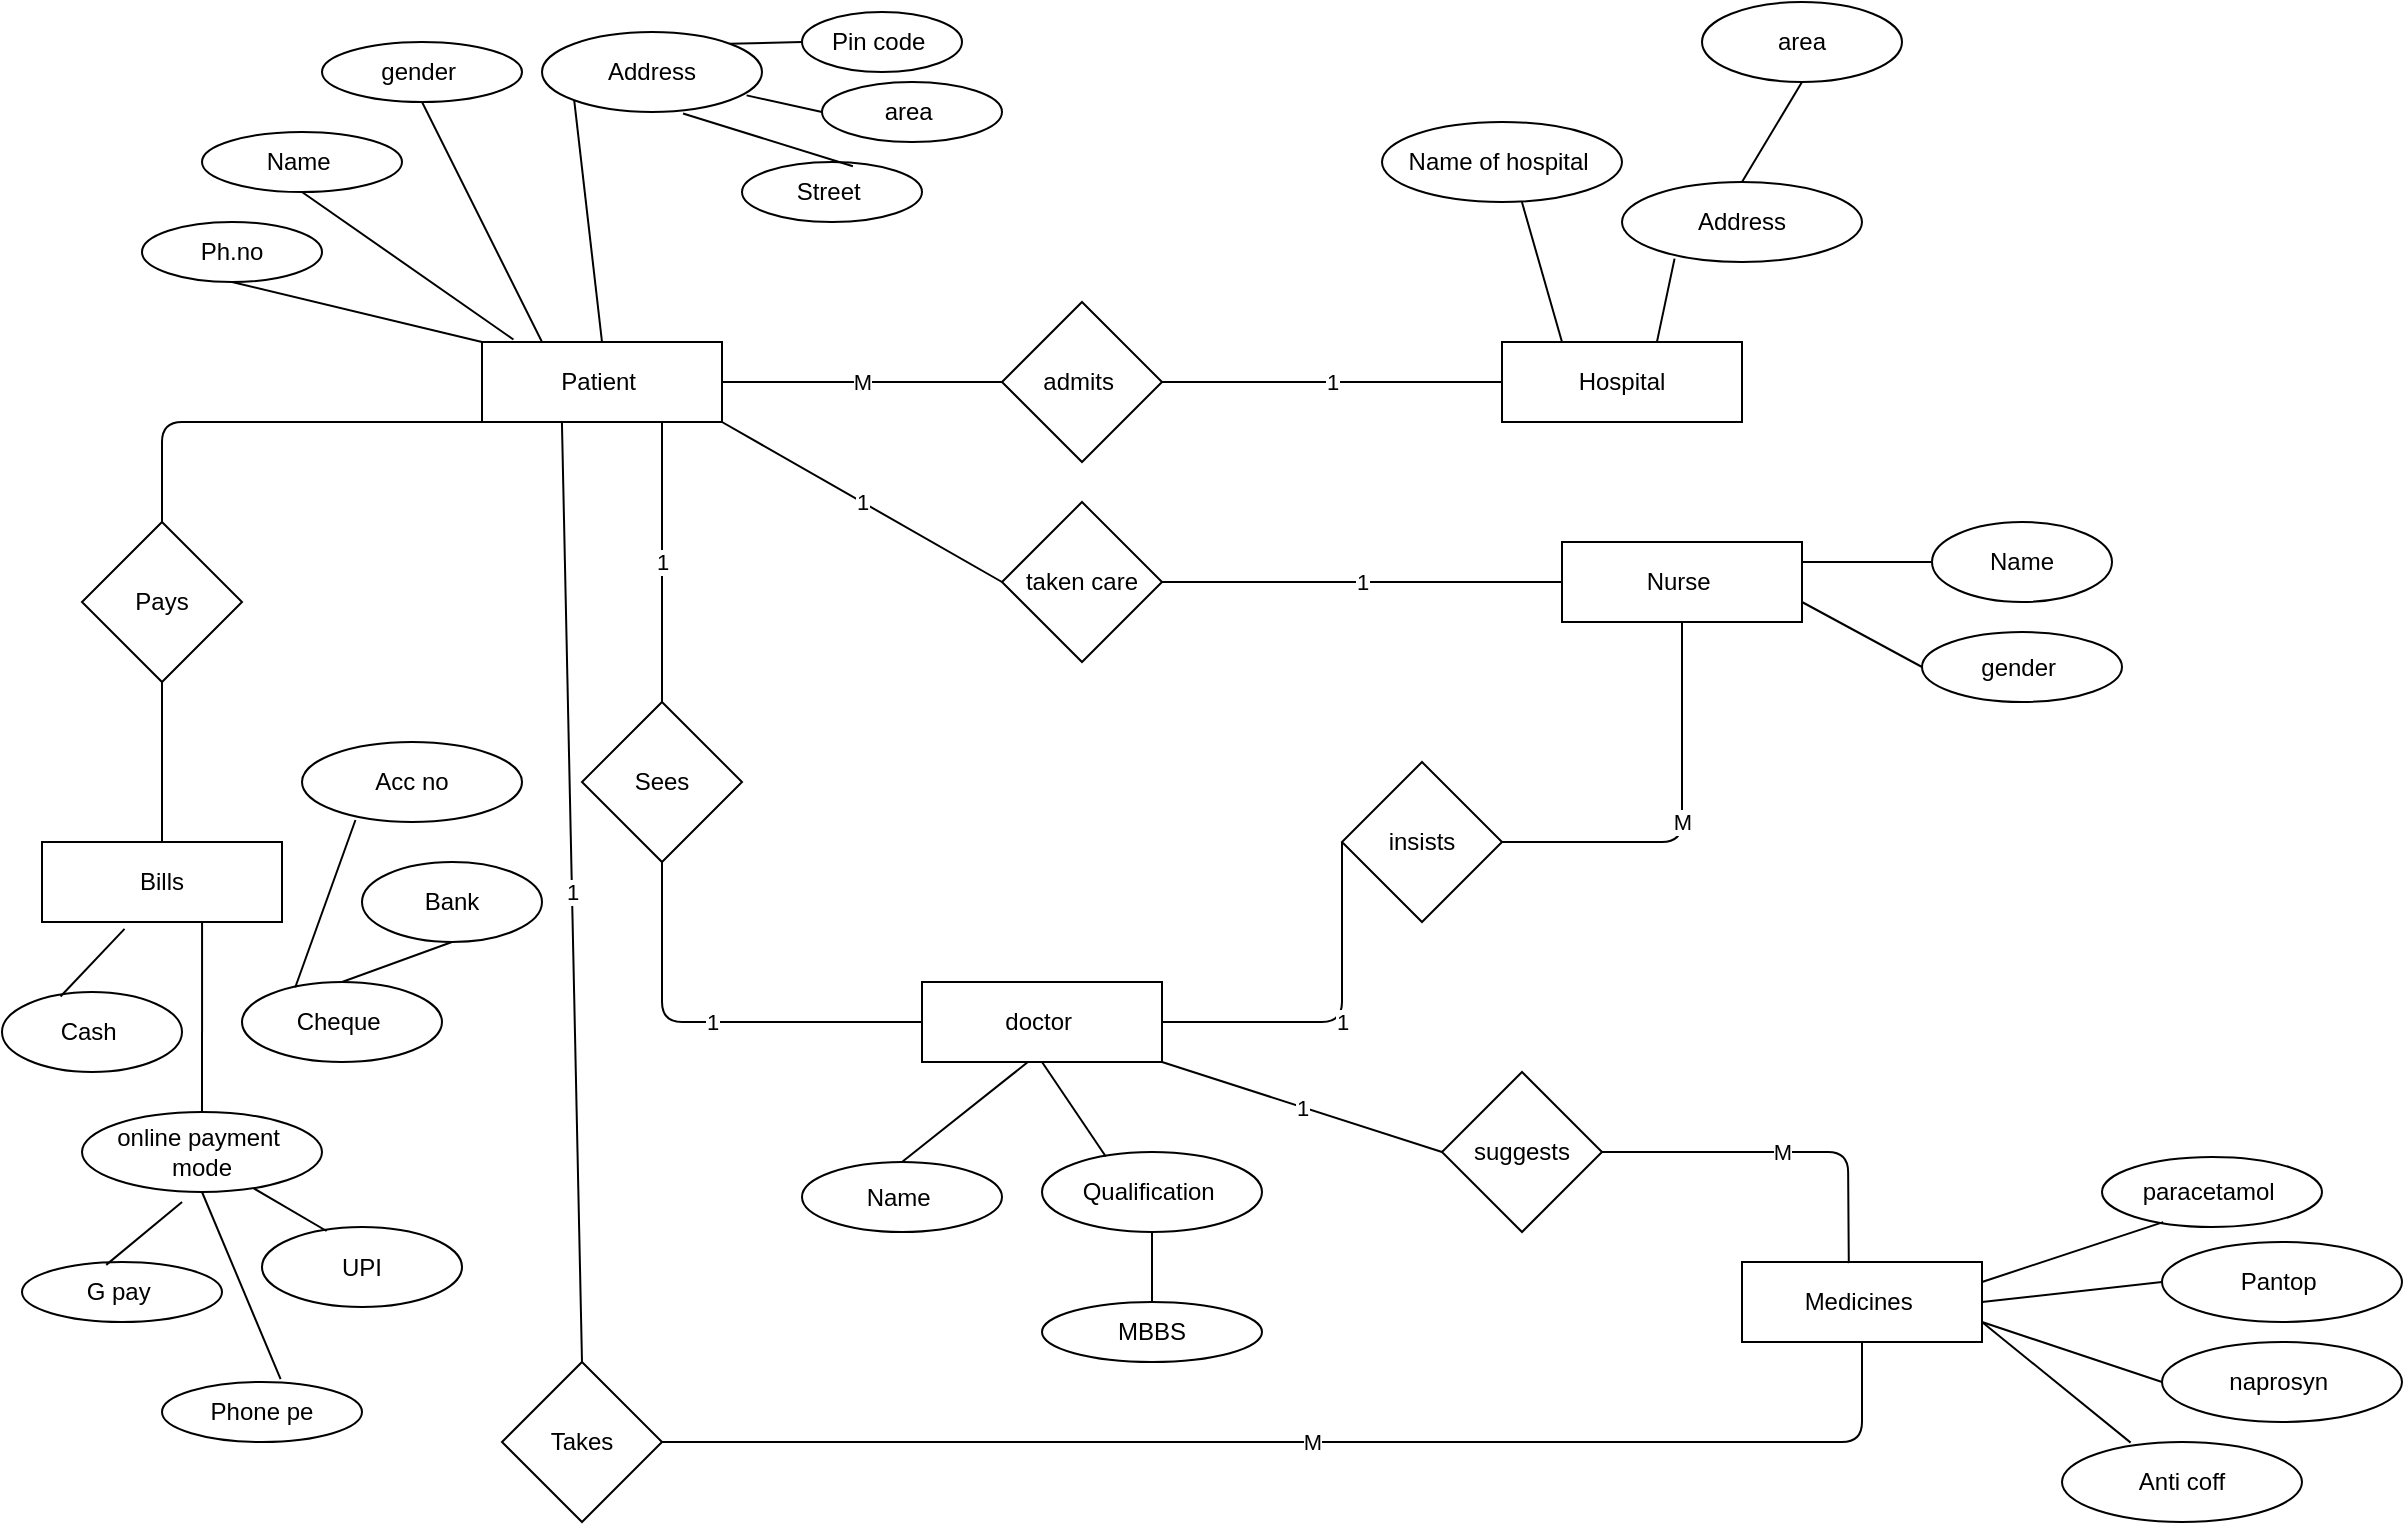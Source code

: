 <mxfile version="14.9.5" type="github"><diagram id="0fxuml4Tpd1Qa8vYL9Xj" name="Page-1"><mxGraphModel dx="1209" dy="662" grid="1" gridSize="10" guides="1" tooltips="1" connect="1" arrows="1" fold="1" page="1" pageScale="1" pageWidth="827" pageHeight="1169" math="0" shadow="0"><root><mxCell id="0"/><mxCell id="1" parent="0"/><mxCell id="Ho2adMucD-iqSMCuBfXI-12" value="Patient&amp;nbsp;" style="rounded=0;whiteSpace=wrap;html=1;" vertex="1" parent="1"><mxGeometry x="240" y="180" width="120" height="40" as="geometry"/></mxCell><mxCell id="Ho2adMucD-iqSMCuBfXI-13" value="admits&amp;nbsp;" style="rhombus;whiteSpace=wrap;html=1;" vertex="1" parent="1"><mxGeometry x="500" y="160" width="80" height="80" as="geometry"/></mxCell><mxCell id="Ho2adMucD-iqSMCuBfXI-14" value="Hospital" style="rounded=0;whiteSpace=wrap;html=1;" vertex="1" parent="1"><mxGeometry x="750" y="180" width="120" height="40" as="geometry"/></mxCell><mxCell id="Ho2adMucD-iqSMCuBfXI-15" value="Name&amp;nbsp;" style="ellipse;whiteSpace=wrap;html=1;" vertex="1" parent="1"><mxGeometry x="100" y="75" width="100" height="30" as="geometry"/></mxCell><mxCell id="Ho2adMucD-iqSMCuBfXI-16" value="Ph.no" style="ellipse;whiteSpace=wrap;html=1;" vertex="1" parent="1"><mxGeometry x="70" y="120" width="90" height="30" as="geometry"/></mxCell><mxCell id="Ho2adMucD-iqSMCuBfXI-17" value="gender&amp;nbsp;" style="ellipse;whiteSpace=wrap;html=1;" vertex="1" parent="1"><mxGeometry x="160" y="30" width="100" height="30" as="geometry"/></mxCell><mxCell id="Ho2adMucD-iqSMCuBfXI-18" value="Address" style="ellipse;whiteSpace=wrap;html=1;" vertex="1" parent="1"><mxGeometry x="270" y="25" width="110" height="40" as="geometry"/></mxCell><mxCell id="Ho2adMucD-iqSMCuBfXI-19" value="area&amp;nbsp;" style="ellipse;whiteSpace=wrap;html=1;" vertex="1" parent="1"><mxGeometry x="410" y="50" width="90" height="30" as="geometry"/></mxCell><mxCell id="Ho2adMucD-iqSMCuBfXI-20" value="Pin code&amp;nbsp;" style="ellipse;whiteSpace=wrap;html=1;" vertex="1" parent="1"><mxGeometry x="400" y="15" width="80" height="30" as="geometry"/></mxCell><mxCell id="Ho2adMucD-iqSMCuBfXI-21" value="" style="endArrow=none;html=1;entryX=0.5;entryY=1;entryDx=0;entryDy=0;exitX=0;exitY=0;exitDx=0;exitDy=0;" edge="1" parent="1" source="Ho2adMucD-iqSMCuBfXI-12" target="Ho2adMucD-iqSMCuBfXI-16"><mxGeometry width="50" height="50" relative="1" as="geometry"><mxPoint x="300" y="400" as="sourcePoint"/><mxPoint x="350" y="350" as="targetPoint"/></mxGeometry></mxCell><mxCell id="Ho2adMucD-iqSMCuBfXI-23" value="" style="endArrow=none;html=1;entryX=0.5;entryY=1;entryDx=0;entryDy=0;exitX=0.131;exitY=-0.031;exitDx=0;exitDy=0;exitPerimeter=0;" edge="1" parent="1" source="Ho2adMucD-iqSMCuBfXI-12" target="Ho2adMucD-iqSMCuBfXI-15"><mxGeometry width="50" height="50" relative="1" as="geometry"><mxPoint x="220" y="390" as="sourcePoint"/><mxPoint x="270" y="340" as="targetPoint"/></mxGeometry></mxCell><mxCell id="Ho2adMucD-iqSMCuBfXI-24" value="" style="endArrow=none;html=1;entryX=0.5;entryY=1;entryDx=0;entryDy=0;exitX=0.25;exitY=0;exitDx=0;exitDy=0;" edge="1" parent="1" source="Ho2adMucD-iqSMCuBfXI-12" target="Ho2adMucD-iqSMCuBfXI-17"><mxGeometry width="50" height="50" relative="1" as="geometry"><mxPoint x="280" y="230" as="sourcePoint"/><mxPoint x="320" y="320" as="targetPoint"/></mxGeometry></mxCell><mxCell id="Ho2adMucD-iqSMCuBfXI-25" value="" style="endArrow=none;html=1;entryX=0;entryY=1;entryDx=0;entryDy=0;exitX=0.5;exitY=0;exitDx=0;exitDy=0;" edge="1" parent="1" source="Ho2adMucD-iqSMCuBfXI-12" target="Ho2adMucD-iqSMCuBfXI-18"><mxGeometry width="50" height="50" relative="1" as="geometry"><mxPoint x="310" y="180" as="sourcePoint"/><mxPoint x="300" y="250" as="targetPoint"/></mxGeometry></mxCell><mxCell id="Ho2adMucD-iqSMCuBfXI-26" value="" style="endArrow=none;html=1;entryX=0;entryY=0.5;entryDx=0;entryDy=0;exitX=1;exitY=0;exitDx=0;exitDy=0;" edge="1" parent="1" source="Ho2adMucD-iqSMCuBfXI-18" target="Ho2adMucD-iqSMCuBfXI-20"><mxGeometry width="50" height="50" relative="1" as="geometry"><mxPoint x="170" y="340" as="sourcePoint"/><mxPoint x="220" y="290" as="targetPoint"/></mxGeometry></mxCell><mxCell id="Ho2adMucD-iqSMCuBfXI-27" value="" style="endArrow=none;html=1;entryX=0;entryY=0.5;entryDx=0;entryDy=0;exitX=0.93;exitY=0.792;exitDx=0;exitDy=0;exitPerimeter=0;" edge="1" parent="1" source="Ho2adMucD-iqSMCuBfXI-18" target="Ho2adMucD-iqSMCuBfXI-19"><mxGeometry width="50" height="50" relative="1" as="geometry"><mxPoint x="220" y="350" as="sourcePoint"/><mxPoint x="270" y="300" as="targetPoint"/></mxGeometry></mxCell><mxCell id="Ho2adMucD-iqSMCuBfXI-28" style="edgeStyle=orthogonalEdgeStyle;rounded=0;orthogonalLoop=1;jettySize=auto;html=1;exitX=0.5;exitY=1;exitDx=0;exitDy=0;" edge="1" parent="1" source="Ho2adMucD-iqSMCuBfXI-17" target="Ho2adMucD-iqSMCuBfXI-17"><mxGeometry relative="1" as="geometry"/></mxCell><mxCell id="Ho2adMucD-iqSMCuBfXI-29" value="Street&amp;nbsp;" style="ellipse;whiteSpace=wrap;html=1;" vertex="1" parent="1"><mxGeometry x="370" y="90" width="90" height="30" as="geometry"/></mxCell><mxCell id="Ho2adMucD-iqSMCuBfXI-30" value="" style="endArrow=none;html=1;entryX=0.641;entryY=1.019;entryDx=0;entryDy=0;entryPerimeter=0;exitX=0.616;exitY=0.07;exitDx=0;exitDy=0;exitPerimeter=0;" edge="1" parent="1" source="Ho2adMucD-iqSMCuBfXI-29" target="Ho2adMucD-iqSMCuBfXI-18"><mxGeometry width="50" height="50" relative="1" as="geometry"><mxPoint x="220" y="350" as="sourcePoint"/><mxPoint x="270" y="300" as="targetPoint"/></mxGeometry></mxCell><mxCell id="Ho2adMucD-iqSMCuBfXI-31" value="M" style="endArrow=none;html=1;entryX=0;entryY=0.5;entryDx=0;entryDy=0;exitX=1;exitY=0.5;exitDx=0;exitDy=0;" edge="1" parent="1" source="Ho2adMucD-iqSMCuBfXI-12" target="Ho2adMucD-iqSMCuBfXI-13"><mxGeometry width="50" height="50" relative="1" as="geometry"><mxPoint x="270" y="300" as="sourcePoint"/><mxPoint x="320" y="250" as="targetPoint"/></mxGeometry></mxCell><mxCell id="Ho2adMucD-iqSMCuBfXI-32" value="1" style="endArrow=none;html=1;entryX=0;entryY=0.5;entryDx=0;entryDy=0;exitX=1;exitY=0.5;exitDx=0;exitDy=0;" edge="1" parent="1" source="Ho2adMucD-iqSMCuBfXI-13" target="Ho2adMucD-iqSMCuBfXI-14"><mxGeometry width="50" height="50" relative="1" as="geometry"><mxPoint x="310" y="370" as="sourcePoint"/><mxPoint x="360" y="320" as="targetPoint"/></mxGeometry></mxCell><mxCell id="Ho2adMucD-iqSMCuBfXI-33" value="Name of hospital&amp;nbsp;" style="ellipse;whiteSpace=wrap;html=1;" vertex="1" parent="1"><mxGeometry x="690" y="70" width="120" height="40" as="geometry"/></mxCell><mxCell id="Ho2adMucD-iqSMCuBfXI-34" value="Address" style="ellipse;whiteSpace=wrap;html=1;" vertex="1" parent="1"><mxGeometry x="810" y="100" width="120" height="40" as="geometry"/></mxCell><mxCell id="Ho2adMucD-iqSMCuBfXI-35" value="area" style="ellipse;whiteSpace=wrap;html=1;" vertex="1" parent="1"><mxGeometry x="850" y="10" width="100" height="40" as="geometry"/></mxCell><mxCell id="Ho2adMucD-iqSMCuBfXI-36" value="" style="endArrow=none;html=1;entryX=0.219;entryY=0.958;entryDx=0;entryDy=0;entryPerimeter=0;exitX=0.645;exitY=0.008;exitDx=0;exitDy=0;exitPerimeter=0;" edge="1" parent="1" source="Ho2adMucD-iqSMCuBfXI-14" target="Ho2adMucD-iqSMCuBfXI-34"><mxGeometry width="50" height="50" relative="1" as="geometry"><mxPoint x="240" y="360" as="sourcePoint"/><mxPoint x="290" y="310" as="targetPoint"/></mxGeometry></mxCell><mxCell id="Ho2adMucD-iqSMCuBfXI-37" value="" style="endArrow=none;html=1;entryX=0.5;entryY=1;entryDx=0;entryDy=0;exitX=0.5;exitY=0;exitDx=0;exitDy=0;" edge="1" parent="1" source="Ho2adMucD-iqSMCuBfXI-34" target="Ho2adMucD-iqSMCuBfXI-35"><mxGeometry width="50" height="50" relative="1" as="geometry"><mxPoint x="130" y="320" as="sourcePoint"/><mxPoint x="180" y="270" as="targetPoint"/></mxGeometry></mxCell><mxCell id="Ho2adMucD-iqSMCuBfXI-38" value="" style="endArrow=none;html=1;entryX=0.583;entryY=1;entryDx=0;entryDy=0;entryPerimeter=0;exitX=0.25;exitY=0;exitDx=0;exitDy=0;" edge="1" parent="1" source="Ho2adMucD-iqSMCuBfXI-14" target="Ho2adMucD-iqSMCuBfXI-33"><mxGeometry width="50" height="50" relative="1" as="geometry"><mxPoint x="320" y="380" as="sourcePoint"/><mxPoint x="370" y="330" as="targetPoint"/></mxGeometry></mxCell><mxCell id="Ho2adMucD-iqSMCuBfXI-39" value="taken care" style="rhombus;whiteSpace=wrap;html=1;" vertex="1" parent="1"><mxGeometry x="500" y="260" width="80" height="80" as="geometry"/></mxCell><mxCell id="Ho2adMucD-iqSMCuBfXI-40" value="Nurse&amp;nbsp;" style="rounded=0;whiteSpace=wrap;html=1;" vertex="1" parent="1"><mxGeometry x="780" y="280" width="120" height="40" as="geometry"/></mxCell><mxCell id="Ho2adMucD-iqSMCuBfXI-41" value="1" style="endArrow=none;html=1;entryX=0;entryY=0.5;entryDx=0;entryDy=0;exitX=1;exitY=1;exitDx=0;exitDy=0;" edge="1" parent="1" source="Ho2adMucD-iqSMCuBfXI-12" target="Ho2adMucD-iqSMCuBfXI-39"><mxGeometry width="50" height="50" relative="1" as="geometry"><mxPoint x="290" y="310" as="sourcePoint"/><mxPoint x="340" y="260" as="targetPoint"/></mxGeometry></mxCell><mxCell id="Ho2adMucD-iqSMCuBfXI-42" value="1" style="endArrow=none;html=1;entryX=0;entryY=0.5;entryDx=0;entryDy=0;exitX=1;exitY=0.5;exitDx=0;exitDy=0;" edge="1" parent="1" source="Ho2adMucD-iqSMCuBfXI-39" target="Ho2adMucD-iqSMCuBfXI-40"><mxGeometry width="50" height="50" relative="1" as="geometry"><mxPoint x="570" y="420" as="sourcePoint"/><mxPoint x="620" y="370" as="targetPoint"/></mxGeometry></mxCell><mxCell id="Ho2adMucD-iqSMCuBfXI-43" value="Sees" style="rhombus;whiteSpace=wrap;html=1;" vertex="1" parent="1"><mxGeometry x="290" y="360" width="80" height="80" as="geometry"/></mxCell><mxCell id="Ho2adMucD-iqSMCuBfXI-44" value="doctor&amp;nbsp;" style="rounded=0;whiteSpace=wrap;html=1;" vertex="1" parent="1"><mxGeometry x="460" y="500" width="120" height="40" as="geometry"/></mxCell><mxCell id="Ho2adMucD-iqSMCuBfXI-45" value="1" style="endArrow=none;html=1;entryX=0.5;entryY=0;entryDx=0;entryDy=0;exitX=0.75;exitY=1;exitDx=0;exitDy=0;" edge="1" parent="1" source="Ho2adMucD-iqSMCuBfXI-12" target="Ho2adMucD-iqSMCuBfXI-43"><mxGeometry width="50" height="50" relative="1" as="geometry"><mxPoint x="330" y="370" as="sourcePoint"/><mxPoint x="380" y="320" as="targetPoint"/></mxGeometry></mxCell><mxCell id="Ho2adMucD-iqSMCuBfXI-46" value="1" style="endArrow=none;html=1;exitX=0.5;exitY=1;exitDx=0;exitDy=0;entryX=0;entryY=0.5;entryDx=0;entryDy=0;" edge="1" parent="1" source="Ho2adMucD-iqSMCuBfXI-43" target="Ho2adMucD-iqSMCuBfXI-44"><mxGeometry width="50" height="50" relative="1" as="geometry"><mxPoint x="550" y="440" as="sourcePoint"/><mxPoint x="600" y="390" as="targetPoint"/><Array as="points"><mxPoint x="330" y="520"/></Array></mxGeometry></mxCell><mxCell id="Ho2adMucD-iqSMCuBfXI-47" value="insists" style="rhombus;whiteSpace=wrap;html=1;" vertex="1" parent="1"><mxGeometry x="670" y="390" width="80" height="80" as="geometry"/></mxCell><mxCell id="Ho2adMucD-iqSMCuBfXI-48" value="M" style="endArrow=none;html=1;entryX=0.5;entryY=1;entryDx=0;entryDy=0;exitX=1;exitY=0.5;exitDx=0;exitDy=0;" edge="1" parent="1" source="Ho2adMucD-iqSMCuBfXI-47" target="Ho2adMucD-iqSMCuBfXI-40"><mxGeometry width="50" height="50" relative="1" as="geometry"><mxPoint x="820" y="450" as="sourcePoint"/><mxPoint x="870" y="400" as="targetPoint"/><Array as="points"><mxPoint x="840" y="430"/></Array></mxGeometry></mxCell><mxCell id="Ho2adMucD-iqSMCuBfXI-49" value="1" style="endArrow=none;html=1;entryX=0;entryY=0.5;entryDx=0;entryDy=0;exitX=1;exitY=0.5;exitDx=0;exitDy=0;" edge="1" parent="1" source="Ho2adMucD-iqSMCuBfXI-44" target="Ho2adMucD-iqSMCuBfXI-47"><mxGeometry width="50" height="50" relative="1" as="geometry"><mxPoint x="460" y="440" as="sourcePoint"/><mxPoint x="510" y="390" as="targetPoint"/><Array as="points"><mxPoint x="670" y="520"/></Array></mxGeometry></mxCell><mxCell id="Ho2adMucD-iqSMCuBfXI-50" value="gender&amp;nbsp;" style="ellipse;whiteSpace=wrap;html=1;" vertex="1" parent="1"><mxGeometry x="960" y="325" width="100" height="35" as="geometry"/></mxCell><mxCell id="Ho2adMucD-iqSMCuBfXI-51" value="" style="endArrow=none;html=1;entryX=0;entryY=0.5;entryDx=0;entryDy=0;exitX=1;exitY=0.75;exitDx=0;exitDy=0;" edge="1" parent="1" source="Ho2adMucD-iqSMCuBfXI-40" target="Ho2adMucD-iqSMCuBfXI-50"><mxGeometry width="50" height="50" relative="1" as="geometry"><mxPoint x="890" y="390" as="sourcePoint"/><mxPoint x="1020" y="390" as="targetPoint"/></mxGeometry></mxCell><mxCell id="Ho2adMucD-iqSMCuBfXI-52" value="Name" style="ellipse;whiteSpace=wrap;html=1;" vertex="1" parent="1"><mxGeometry x="965" y="270" width="90" height="40" as="geometry"/></mxCell><mxCell id="Ho2adMucD-iqSMCuBfXI-54" value="" style="endArrow=none;html=1;entryX=0;entryY=0.5;entryDx=0;entryDy=0;exitX=1;exitY=0.25;exitDx=0;exitDy=0;" edge="1" parent="1" source="Ho2adMucD-iqSMCuBfXI-40" target="Ho2adMucD-iqSMCuBfXI-52"><mxGeometry width="50" height="50" relative="1" as="geometry"><mxPoint x="840" y="520" as="sourcePoint"/><mxPoint x="890" y="470" as="targetPoint"/></mxGeometry></mxCell><mxCell id="Ho2adMucD-iqSMCuBfXI-55" value="Name&amp;nbsp;" style="ellipse;whiteSpace=wrap;html=1;" vertex="1" parent="1"><mxGeometry x="400" y="590" width="100" height="35" as="geometry"/></mxCell><mxCell id="Ho2adMucD-iqSMCuBfXI-56" value="" style="endArrow=none;html=1;entryX=0.44;entryY=1.003;entryDx=0;entryDy=0;entryPerimeter=0;exitX=0.5;exitY=0;exitDx=0;exitDy=0;" edge="1" parent="1" source="Ho2adMucD-iqSMCuBfXI-55" target="Ho2adMucD-iqSMCuBfXI-44"><mxGeometry width="50" height="50" relative="1" as="geometry"><mxPoint x="570" y="670" as="sourcePoint"/><mxPoint x="620" y="620" as="targetPoint"/></mxGeometry></mxCell><mxCell id="Ho2adMucD-iqSMCuBfXI-57" value="Qualification&amp;nbsp;" style="ellipse;whiteSpace=wrap;html=1;" vertex="1" parent="1"><mxGeometry x="520" y="585" width="110" height="40" as="geometry"/></mxCell><mxCell id="Ho2adMucD-iqSMCuBfXI-58" value="" style="endArrow=none;html=1;entryX=0.5;entryY=1;entryDx=0;entryDy=0;exitX=0.29;exitY=0.056;exitDx=0;exitDy=0;exitPerimeter=0;" edge="1" parent="1" source="Ho2adMucD-iqSMCuBfXI-57" target="Ho2adMucD-iqSMCuBfXI-44"><mxGeometry width="50" height="50" relative="1" as="geometry"><mxPoint x="430" y="740" as="sourcePoint"/><mxPoint x="480" y="690" as="targetPoint"/></mxGeometry></mxCell><mxCell id="Ho2adMucD-iqSMCuBfXI-59" value="MBBS" style="ellipse;whiteSpace=wrap;html=1;" vertex="1" parent="1"><mxGeometry x="520" y="660" width="110" height="30" as="geometry"/></mxCell><mxCell id="Ho2adMucD-iqSMCuBfXI-60" value="" style="endArrow=none;html=1;entryX=0.5;entryY=1;entryDx=0;entryDy=0;exitX=0.5;exitY=0;exitDx=0;exitDy=0;" edge="1" parent="1" source="Ho2adMucD-iqSMCuBfXI-59" target="Ho2adMucD-iqSMCuBfXI-57"><mxGeometry width="50" height="50" relative="1" as="geometry"><mxPoint x="700" y="660" as="sourcePoint"/><mxPoint x="610" y="650" as="targetPoint"/></mxGeometry></mxCell><mxCell id="Ho2adMucD-iqSMCuBfXI-61" value="Pays" style="rhombus;whiteSpace=wrap;html=1;" vertex="1" parent="1"><mxGeometry x="40" y="270" width="80" height="80" as="geometry"/></mxCell><mxCell id="Ho2adMucD-iqSMCuBfXI-62" value="Bills" style="rounded=0;whiteSpace=wrap;html=1;" vertex="1" parent="1"><mxGeometry x="20" y="430" width="120" height="40" as="geometry"/></mxCell><mxCell id="Ho2adMucD-iqSMCuBfXI-63" value="" style="endArrow=none;html=1;entryX=0.5;entryY=1;entryDx=0;entryDy=0;exitX=0.5;exitY=0;exitDx=0;exitDy=0;" edge="1" parent="1" source="Ho2adMucD-iqSMCuBfXI-62" target="Ho2adMucD-iqSMCuBfXI-61"><mxGeometry width="50" height="50" relative="1" as="geometry"><mxPoint x="210" y="400" as="sourcePoint"/><mxPoint x="140" y="370" as="targetPoint"/></mxGeometry></mxCell><mxCell id="Ho2adMucD-iqSMCuBfXI-64" value="" style="endArrow=none;html=1;entryX=0;entryY=1;entryDx=0;entryDy=0;exitX=0.5;exitY=0;exitDx=0;exitDy=0;" edge="1" parent="1" source="Ho2adMucD-iqSMCuBfXI-61" target="Ho2adMucD-iqSMCuBfXI-12"><mxGeometry width="50" height="50" relative="1" as="geometry"><mxPoint x="230" y="410" as="sourcePoint"/><mxPoint x="280" y="360" as="targetPoint"/><Array as="points"><mxPoint x="80" y="220"/></Array></mxGeometry></mxCell><mxCell id="Ho2adMucD-iqSMCuBfXI-65" value="suggests" style="rhombus;whiteSpace=wrap;html=1;" vertex="1" parent="1"><mxGeometry x="720" y="545" width="80" height="80" as="geometry"/></mxCell><mxCell id="Ho2adMucD-iqSMCuBfXI-66" value="Medicines&amp;nbsp;" style="rounded=0;whiteSpace=wrap;html=1;" vertex="1" parent="1"><mxGeometry x="870" y="640" width="120" height="40" as="geometry"/></mxCell><mxCell id="Ho2adMucD-iqSMCuBfXI-67" value="1" style="endArrow=none;html=1;entryX=1;entryY=1;entryDx=0;entryDy=0;exitX=0;exitY=0.5;exitDx=0;exitDy=0;" edge="1" parent="1" source="Ho2adMucD-iqSMCuBfXI-65" target="Ho2adMucD-iqSMCuBfXI-44"><mxGeometry width="50" height="50" relative="1" as="geometry"><mxPoint x="100" y="670" as="sourcePoint"/><mxPoint x="150" y="620" as="targetPoint"/></mxGeometry></mxCell><mxCell id="Ho2adMucD-iqSMCuBfXI-68" value="M" style="endArrow=none;html=1;exitX=1;exitY=0.5;exitDx=0;exitDy=0;entryX=0.445;entryY=0.014;entryDx=0;entryDy=0;entryPerimeter=0;" edge="1" parent="1" source="Ho2adMucD-iqSMCuBfXI-65" target="Ho2adMucD-iqSMCuBfXI-66"><mxGeometry width="50" height="50" relative="1" as="geometry"><mxPoint x="810" y="600" as="sourcePoint"/><mxPoint x="860" y="550" as="targetPoint"/><Array as="points"><mxPoint x="923" y="585"/></Array></mxGeometry></mxCell><mxCell id="Ho2adMucD-iqSMCuBfXI-69" value="Takes" style="rhombus;whiteSpace=wrap;html=1;" vertex="1" parent="1"><mxGeometry x="250" y="690" width="80" height="80" as="geometry"/></mxCell><mxCell id="Ho2adMucD-iqSMCuBfXI-70" value="1" style="endArrow=none;html=1;exitX=0.5;exitY=0;exitDx=0;exitDy=0;entryX=0.333;entryY=1;entryDx=0;entryDy=0;entryPerimeter=0;" edge="1" parent="1" source="Ho2adMucD-iqSMCuBfXI-69" target="Ho2adMucD-iqSMCuBfXI-12"><mxGeometry width="50" height="50" relative="1" as="geometry"><mxPoint x="200" y="560" as="sourcePoint"/><mxPoint x="250" y="250" as="targetPoint"/></mxGeometry></mxCell><mxCell id="Ho2adMucD-iqSMCuBfXI-71" value="M" style="endArrow=none;html=1;exitX=1;exitY=0.5;exitDx=0;exitDy=0;entryX=0.5;entryY=1;entryDx=0;entryDy=0;" edge="1" parent="1" source="Ho2adMucD-iqSMCuBfXI-69" target="Ho2adMucD-iqSMCuBfXI-66"><mxGeometry width="50" height="50" relative="1" as="geometry"><mxPoint x="370" y="770" as="sourcePoint"/><mxPoint x="420" y="720" as="targetPoint"/><Array as="points"><mxPoint x="930" y="730"/></Array></mxGeometry></mxCell><mxCell id="Ho2adMucD-iqSMCuBfXI-72" value="paracetamol&amp;nbsp;" style="ellipse;whiteSpace=wrap;html=1;" vertex="1" parent="1"><mxGeometry x="1050" y="587.5" width="110" height="35" as="geometry"/></mxCell><mxCell id="Ho2adMucD-iqSMCuBfXI-73" value="" style="endArrow=none;html=1;entryX=0.278;entryY=0.93;entryDx=0;entryDy=0;entryPerimeter=0;exitX=1;exitY=0.25;exitDx=0;exitDy=0;" edge="1" parent="1" source="Ho2adMucD-iqSMCuBfXI-66" target="Ho2adMucD-iqSMCuBfXI-72"><mxGeometry width="50" height="50" relative="1" as="geometry"><mxPoint x="740" y="950" as="sourcePoint"/><mxPoint x="790" y="900" as="targetPoint"/></mxGeometry></mxCell><mxCell id="Ho2adMucD-iqSMCuBfXI-74" value="Pantop&amp;nbsp;" style="ellipse;whiteSpace=wrap;html=1;" vertex="1" parent="1"><mxGeometry x="1080" y="630" width="120" height="40" as="geometry"/></mxCell><mxCell id="Ho2adMucD-iqSMCuBfXI-75" value="" style="endArrow=none;html=1;entryX=0;entryY=0.5;entryDx=0;entryDy=0;exitX=1;exitY=0.5;exitDx=0;exitDy=0;" edge="1" parent="1" source="Ho2adMucD-iqSMCuBfXI-66" target="Ho2adMucD-iqSMCuBfXI-74"><mxGeometry width="50" height="50" relative="1" as="geometry"><mxPoint x="910" y="920" as="sourcePoint"/><mxPoint x="960" y="870" as="targetPoint"/></mxGeometry></mxCell><mxCell id="Ho2adMucD-iqSMCuBfXI-76" value="naprosyn&amp;nbsp;" style="ellipse;whiteSpace=wrap;html=1;" vertex="1" parent="1"><mxGeometry x="1080" y="680" width="120" height="40" as="geometry"/></mxCell><mxCell id="Ho2adMucD-iqSMCuBfXI-77" value="Anti coff" style="ellipse;whiteSpace=wrap;html=1;" vertex="1" parent="1"><mxGeometry x="1030" y="730" width="120" height="40" as="geometry"/></mxCell><mxCell id="Ho2adMucD-iqSMCuBfXI-78" value="" style="endArrow=none;html=1;entryX=0.286;entryY=0.008;entryDx=0;entryDy=0;entryPerimeter=0;exitX=1;exitY=0.75;exitDx=0;exitDy=0;" edge="1" parent="1" source="Ho2adMucD-iqSMCuBfXI-66" target="Ho2adMucD-iqSMCuBfXI-77"><mxGeometry width="50" height="50" relative="1" as="geometry"><mxPoint x="570" y="910" as="sourcePoint"/><mxPoint x="620" y="860" as="targetPoint"/></mxGeometry></mxCell><mxCell id="Ho2adMucD-iqSMCuBfXI-79" value="" style="endArrow=none;html=1;entryX=0;entryY=0.5;entryDx=0;entryDy=0;exitX=1;exitY=0.75;exitDx=0;exitDy=0;" edge="1" parent="1" source="Ho2adMucD-iqSMCuBfXI-66" target="Ho2adMucD-iqSMCuBfXI-76"><mxGeometry width="50" height="50" relative="1" as="geometry"><mxPoint x="530" y="950" as="sourcePoint"/><mxPoint x="580" y="900" as="targetPoint"/></mxGeometry></mxCell><mxCell id="Ho2adMucD-iqSMCuBfXI-80" value="Cash&amp;nbsp;" style="ellipse;whiteSpace=wrap;html=1;" vertex="1" parent="1"><mxGeometry y="505" width="90" height="40" as="geometry"/></mxCell><mxCell id="Ho2adMucD-iqSMCuBfXI-81" value="Cheque&amp;nbsp;" style="ellipse;whiteSpace=wrap;html=1;" vertex="1" parent="1"><mxGeometry x="120" y="500" width="100" height="40" as="geometry"/></mxCell><mxCell id="Ho2adMucD-iqSMCuBfXI-82" value="online payment&amp;nbsp;&lt;br&gt;mode" style="ellipse;whiteSpace=wrap;html=1;" vertex="1" parent="1"><mxGeometry x="40" y="565" width="120" height="40" as="geometry"/></mxCell><mxCell id="Ho2adMucD-iqSMCuBfXI-83" value="G pay&amp;nbsp;" style="ellipse;whiteSpace=wrap;html=1;" vertex="1" parent="1"><mxGeometry x="10" y="640" width="100" height="30" as="geometry"/></mxCell><mxCell id="Ho2adMucD-iqSMCuBfXI-84" value="Phone pe" style="ellipse;whiteSpace=wrap;html=1;" vertex="1" parent="1"><mxGeometry x="80" y="700" width="100" height="30" as="geometry"/></mxCell><mxCell id="Ho2adMucD-iqSMCuBfXI-85" value="UPI" style="ellipse;whiteSpace=wrap;html=1;" vertex="1" parent="1"><mxGeometry x="130" y="622.5" width="100" height="40" as="geometry"/></mxCell><mxCell id="Ho2adMucD-iqSMCuBfXI-86" value="Bank" style="ellipse;whiteSpace=wrap;html=1;" vertex="1" parent="1"><mxGeometry x="180" y="440" width="90" height="40" as="geometry"/></mxCell><mxCell id="Ho2adMucD-iqSMCuBfXI-87" value="" style="endArrow=none;html=1;entryX=0.417;entryY=1.125;entryDx=0;entryDy=0;entryPerimeter=0;exitX=0.421;exitY=0.048;exitDx=0;exitDy=0;exitPerimeter=0;" edge="1" parent="1" source="Ho2adMucD-iqSMCuBfXI-83" target="Ho2adMucD-iqSMCuBfXI-82"><mxGeometry width="50" height="50" relative="1" as="geometry"><mxPoint x="130" y="810" as="sourcePoint"/><mxPoint x="180" y="760" as="targetPoint"/></mxGeometry></mxCell><mxCell id="Ho2adMucD-iqSMCuBfXI-88" value="" style="endArrow=none;html=1;entryX=0.5;entryY=1;entryDx=0;entryDy=0;exitX=0.593;exitY=-0.048;exitDx=0;exitDy=0;exitPerimeter=0;" edge="1" parent="1" source="Ho2adMucD-iqSMCuBfXI-84" target="Ho2adMucD-iqSMCuBfXI-82"><mxGeometry width="50" height="50" relative="1" as="geometry"><mxPoint x="160" y="730" as="sourcePoint"/><mxPoint x="170" y="640" as="targetPoint"/></mxGeometry></mxCell><mxCell id="Ho2adMucD-iqSMCuBfXI-89" value="" style="endArrow=none;html=1;entryX=0.716;entryY=0.956;entryDx=0;entryDy=0;entryPerimeter=0;exitX=0.323;exitY=0.05;exitDx=0;exitDy=0;exitPerimeter=0;" edge="1" parent="1" source="Ho2adMucD-iqSMCuBfXI-85" target="Ho2adMucD-iqSMCuBfXI-82"><mxGeometry width="50" height="50" relative="1" as="geometry"><mxPoint x="180" y="603" as="sourcePoint"/><mxPoint x="150" y="860" as="targetPoint"/></mxGeometry></mxCell><mxCell id="Ho2adMucD-iqSMCuBfXI-90" value="" style="endArrow=none;html=1;entryX=0.5;entryY=1;entryDx=0;entryDy=0;exitX=0.5;exitY=0;exitDx=0;exitDy=0;" edge="1" parent="1" source="Ho2adMucD-iqSMCuBfXI-81" target="Ho2adMucD-iqSMCuBfXI-86"><mxGeometry width="50" height="50" relative="1" as="geometry"><mxPoint x="180" y="590" as="sourcePoint"/><mxPoint x="230" y="540" as="targetPoint"/></mxGeometry></mxCell><mxCell id="Ho2adMucD-iqSMCuBfXI-91" value="Acc no" style="ellipse;whiteSpace=wrap;html=1;" vertex="1" parent="1"><mxGeometry x="150" y="380" width="110" height="40" as="geometry"/></mxCell><mxCell id="Ho2adMucD-iqSMCuBfXI-92" value="" style="endArrow=none;html=1;entryX=0.243;entryY=0.975;entryDx=0;entryDy=0;entryPerimeter=0;exitX=0.266;exitY=0.069;exitDx=0;exitDy=0;exitPerimeter=0;" edge="1" parent="1" source="Ho2adMucD-iqSMCuBfXI-81" target="Ho2adMucD-iqSMCuBfXI-91"><mxGeometry width="50" height="50" relative="1" as="geometry"><mxPoint x="70" y="830" as="sourcePoint"/><mxPoint x="120" y="780" as="targetPoint"/></mxGeometry></mxCell><mxCell id="Ho2adMucD-iqSMCuBfXI-93" value="" style="endArrow=none;html=1;entryX=0.344;entryY=1.086;entryDx=0;entryDy=0;entryPerimeter=0;exitX=0.325;exitY=0.056;exitDx=0;exitDy=0;exitPerimeter=0;" edge="1" parent="1" source="Ho2adMucD-iqSMCuBfXI-80" target="Ho2adMucD-iqSMCuBfXI-62"><mxGeometry width="50" height="50" relative="1" as="geometry"><mxPoint x="20" y="760" as="sourcePoint"/><mxPoint x="70" y="710" as="targetPoint"/></mxGeometry></mxCell><mxCell id="Ho2adMucD-iqSMCuBfXI-94" value="" style="endArrow=none;html=1;entryX=0.667;entryY=1;entryDx=0;entryDy=0;entryPerimeter=0;exitX=0.5;exitY=0;exitDx=0;exitDy=0;" edge="1" parent="1" source="Ho2adMucD-iqSMCuBfXI-82" target="Ho2adMucD-iqSMCuBfXI-62"><mxGeometry width="50" height="50" relative="1" as="geometry"><mxPoint x="200" y="565" as="sourcePoint"/><mxPoint x="50" y="750" as="targetPoint"/></mxGeometry></mxCell><mxCell id="Ho2adMucD-iqSMCuBfXI-95" style="edgeStyle=orthogonalEdgeStyle;rounded=0;orthogonalLoop=1;jettySize=auto;html=1;exitX=0.5;exitY=1;exitDx=0;exitDy=0;" edge="1" parent="1" source="Ho2adMucD-iqSMCuBfXI-84" target="Ho2adMucD-iqSMCuBfXI-84"><mxGeometry relative="1" as="geometry"/></mxCell></root></mxGraphModel></diagram></mxfile>